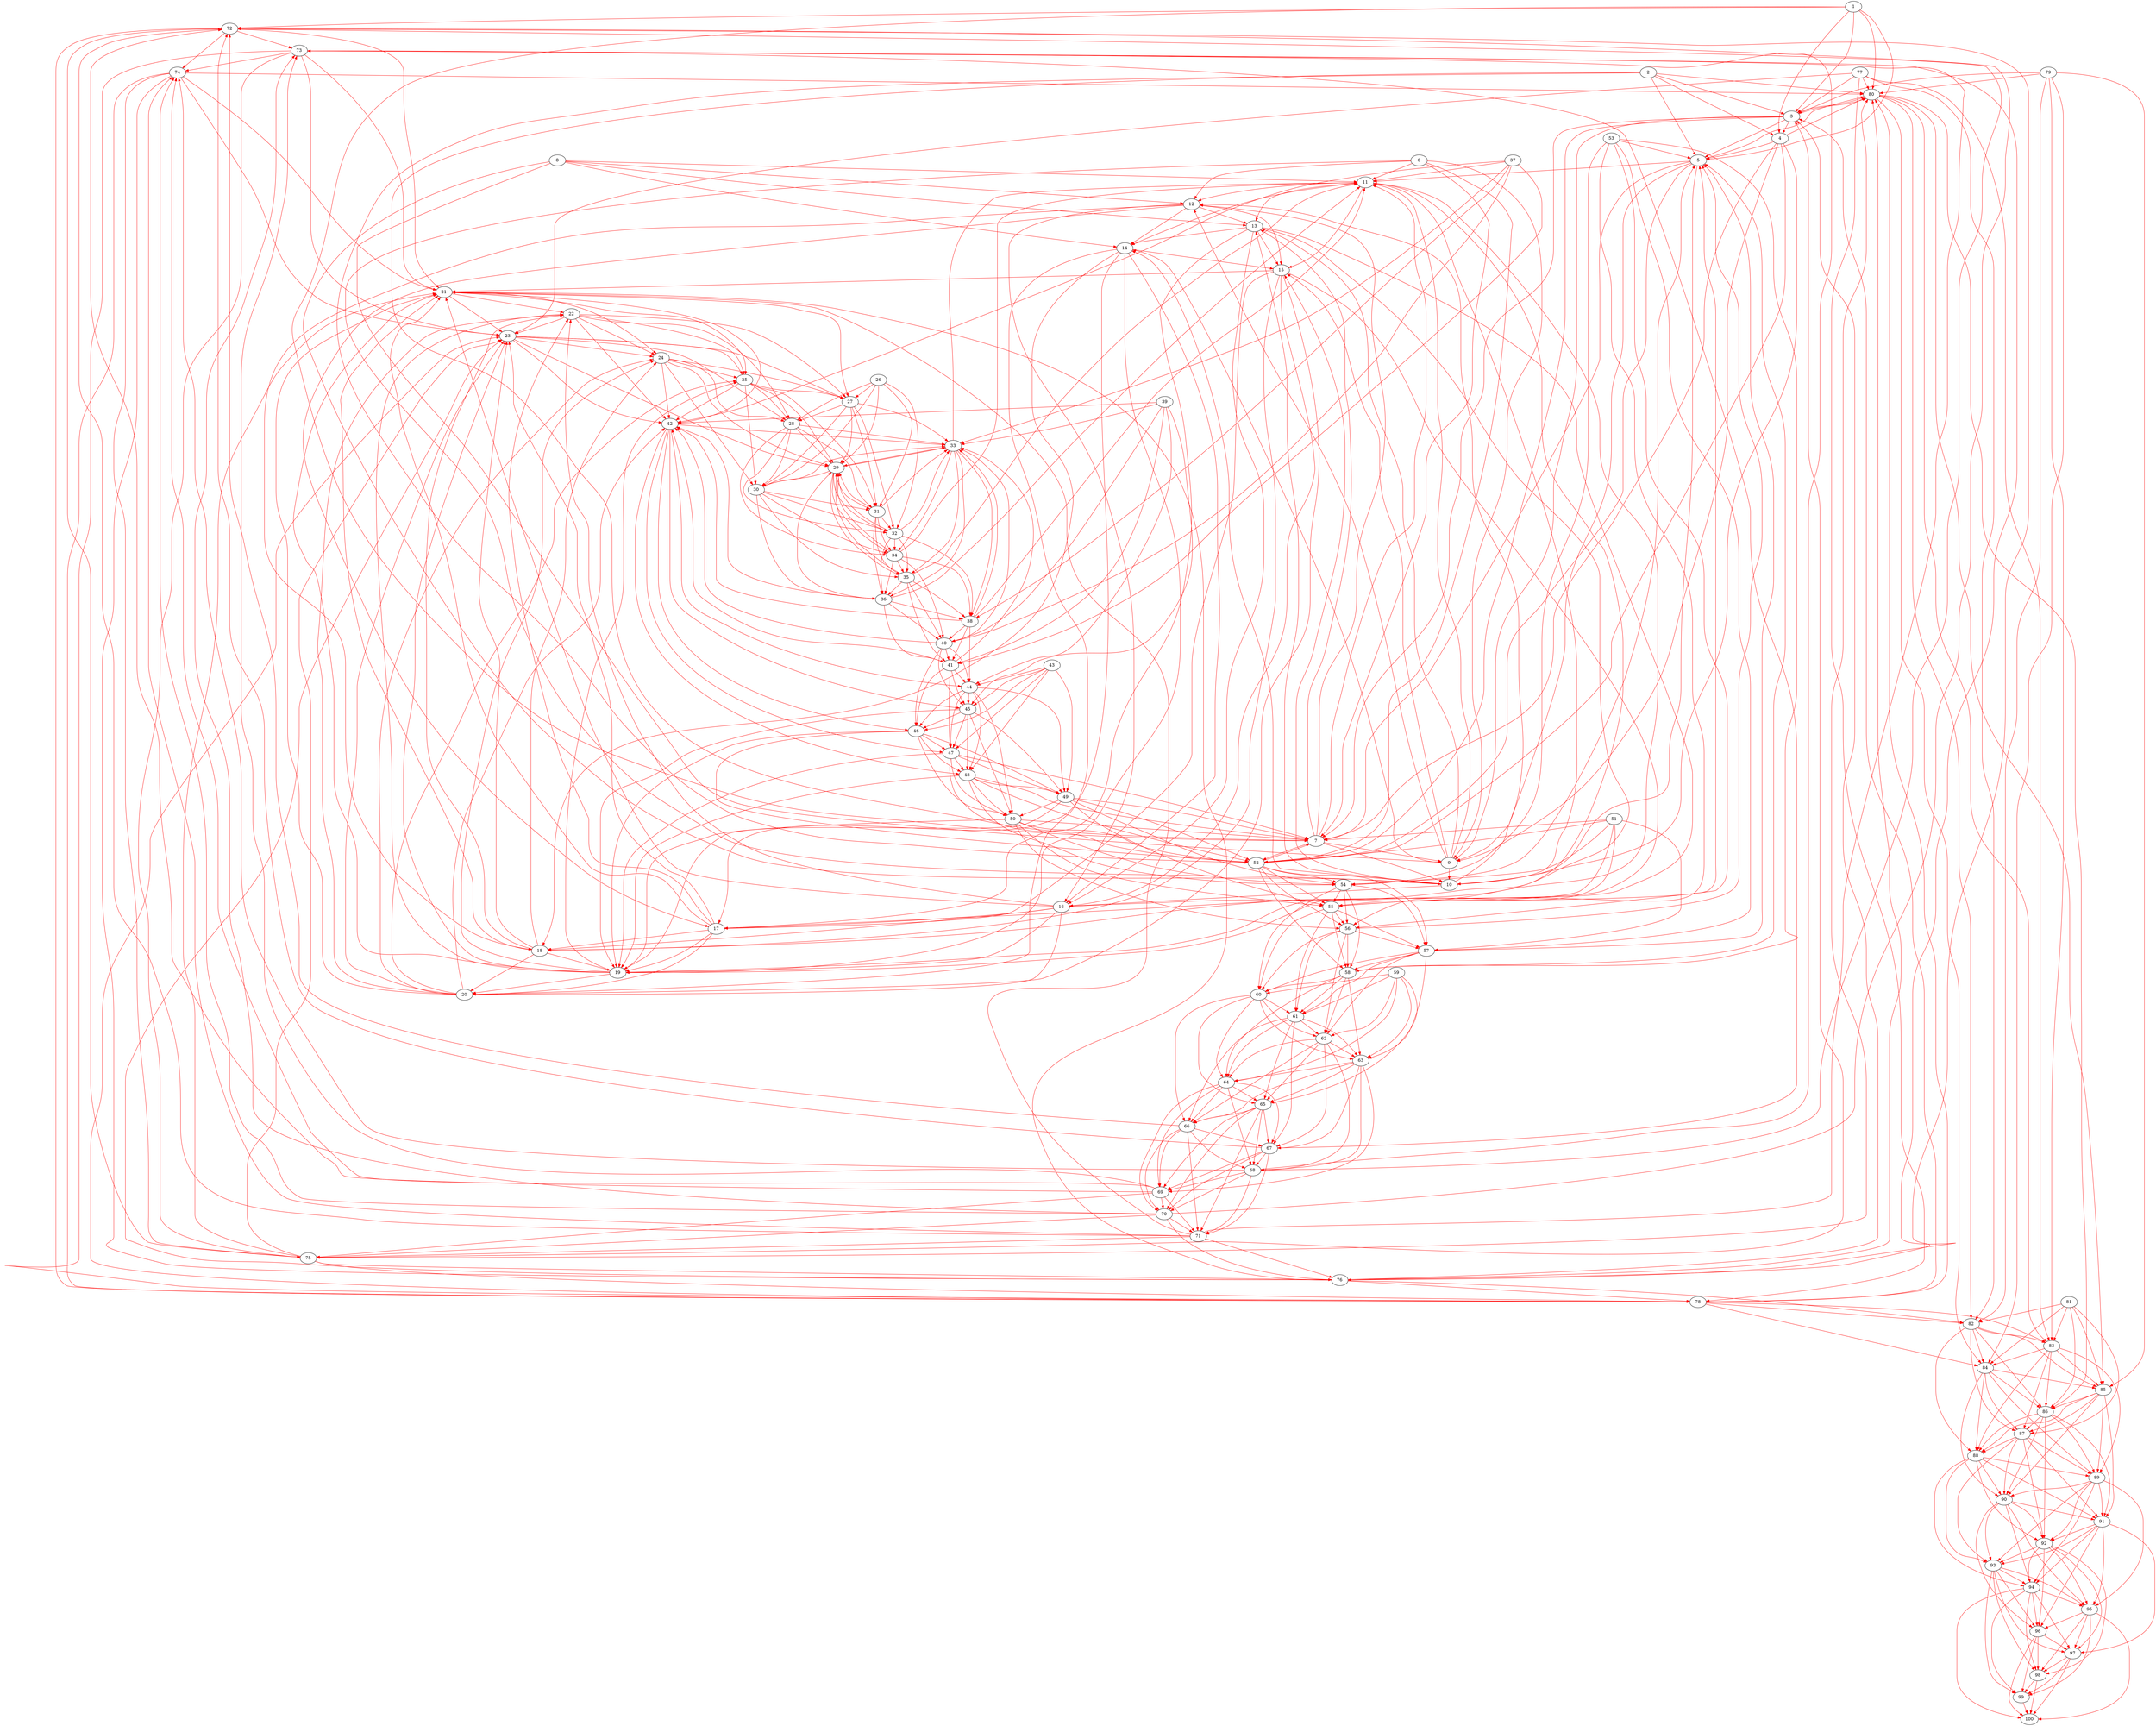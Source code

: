 digraph g {
edge [color=red]
  1 -> 72
  1 -> 3
  1 -> 4
  1 -> 5
  1 -> 80
  1 -> 7
  72 -> 73
  72 -> 74
  72 -> 75
  72 -> 76
  72 -> 21
  72 -> 78
  3 -> 4
  3 -> 5
  3 -> 80
  3 -> 7
  3 -> 52
  3 -> 9
  4 -> 5
  4 -> 80
  4 -> 7
  4 -> 52
  4 -> 9
  4 -> 10
  5 -> 80
  5 -> 7
  5 -> 52
  5 -> 9
  5 -> 10
  5 -> 11
  80 -> 3
  80 -> 82
  80 -> 83
  80 -> 84
  80 -> 85
  80 -> 86
  7 -> 52
  7 -> 9
  7 -> 10
  7 -> 11
  7 -> 12
  7 -> 13
  2 -> 3
  2 -> 4
  2 -> 5
  2 -> 80
  2 -> 7
  2 -> 52
  52 -> 7
  52 -> 54
  52 -> 55
  52 -> 56
  52 -> 57
  52 -> 58
  9 -> 10
  9 -> 11
  9 -> 12
  9 -> 13
  9 -> 14
  9 -> 15
  10 -> 11
  10 -> 12
  10 -> 13
  10 -> 14
  10 -> 15
  10 -> 16
  11 -> 12
  11 -> 13
  11 -> 14
  11 -> 15
  11 -> 16
  11 -> 17
  6 -> 7
  6 -> 52
  6 -> 9
  6 -> 10
  6 -> 11
  6 -> 12
  12 -> 13
  12 -> 14
  12 -> 15
  12 -> 16
  12 -> 17
  12 -> 18
  13 -> 14
  13 -> 15
  13 -> 16
  13 -> 17
  13 -> 18
  13 -> 19
  8 -> 9
  8 -> 10
  8 -> 11
  8 -> 12
  8 -> 13
  8 -> 14
  14 -> 15
  14 -> 16
  14 -> 17
  14 -> 18
  14 -> 19
  14 -> 20
  15 -> 16
  15 -> 17
  15 -> 18
  15 -> 19
  15 -> 20
  15 -> 21
  16 -> 17
  16 -> 18
  16 -> 19
  16 -> 20
  16 -> 21
  16 -> 22
  17 -> 18
  17 -> 19
  17 -> 20
  17 -> 21
  17 -> 22
  17 -> 23
  18 -> 19
  18 -> 20
  18 -> 21
  18 -> 22
  18 -> 23
  18 -> 24
  19 -> 20
  19 -> 21
  19 -> 22
  19 -> 23
  19 -> 24
  19 -> 25
  20 -> 21
  20 -> 22
  20 -> 23
  20 -> 24
  20 -> 25
  20 -> 42
  21 -> 22
  21 -> 23
  21 -> 24
  21 -> 25
  21 -> 42
  21 -> 27
  22 -> 23
  22 -> 24
  22 -> 25
  22 -> 42
  22 -> 27
  22 -> 28
  23 -> 24
  23 -> 25
  23 -> 42
  23 -> 27
  23 -> 28
  23 -> 29
  24 -> 25
  24 -> 42
  24 -> 27
  24 -> 28
  24 -> 29
  24 -> 30
  25 -> 42
  25 -> 27
  25 -> 28
  25 -> 29
  25 -> 30
  25 -> 31
  42 -> 33
  42 -> 44
  42 -> 45
  42 -> 46
  42 -> 47
  42 -> 48
  27 -> 28
  27 -> 29
  27 -> 30
  27 -> 31
  27 -> 32
  27 -> 33
  28 -> 29
  28 -> 30
  28 -> 31
  28 -> 32
  28 -> 33
  28 -> 34
  29 -> 30
  29 -> 31
  29 -> 32
  29 -> 33
  29 -> 34
  29 -> 35
  30 -> 31
  30 -> 32
  30 -> 33
  30 -> 34
  30 -> 35
  30 -> 36
  31 -> 32
  31 -> 33
  31 -> 34
  31 -> 35
  31 -> 36
  31 -> 29
  26 -> 27
  26 -> 28
  26 -> 29
  26 -> 30
  26 -> 31
  26 -> 32
  32 -> 33
  32 -> 34
  32 -> 35
  32 -> 36
  32 -> 29
  32 -> 38
  33 -> 34
  33 -> 35
  33 -> 36
  33 -> 29
  33 -> 38
  33 -> 11
  34 -> 35
  34 -> 36
  34 -> 29
  34 -> 38
  34 -> 11
  34 -> 40
  35 -> 36
  35 -> 29
  35 -> 38
  35 -> 11
  35 -> 40
  35 -> 41
  36 -> 29
  36 -> 38
  36 -> 11
  36 -> 40
  36 -> 41
  36 -> 42
  38 -> 11
  38 -> 40
  38 -> 41
  38 -> 42
  38 -> 33
  38 -> 44
  40 -> 41
  40 -> 42
  40 -> 33
  40 -> 44
  40 -> 45
  40 -> 46
  41 -> 42
  41 -> 33
  41 -> 44
  41 -> 45
  41 -> 46
  41 -> 47
  37 -> 38
  37 -> 11
  37 -> 40
  37 -> 41
  37 -> 42
  37 -> 33
  44 -> 45
  44 -> 46
  44 -> 47
  44 -> 48
  44 -> 49
  44 -> 50
  39 -> 40
  39 -> 41
  39 -> 42
  39 -> 33
  39 -> 44
  39 -> 45
  45 -> 46
  45 -> 47
  45 -> 48
  45 -> 49
  45 -> 50
  45 -> 19
  46 -> 47
  46 -> 48
  46 -> 49
  46 -> 50
  46 -> 19
  46 -> 52
  47 -> 48
  47 -> 49
  47 -> 50
  47 -> 19
  47 -> 52
  47 -> 7
  48 -> 49
  48 -> 50
  48 -> 19
  48 -> 52
  48 -> 7
  48 -> 54
  43 -> 44
  43 -> 45
  43 -> 46
  43 -> 47
  43 -> 48
  43 -> 49
  49 -> 50
  49 -> 19
  49 -> 52
  49 -> 7
  49 -> 54
  49 -> 55
  50 -> 19
  50 -> 52
  50 -> 7
  50 -> 54
  50 -> 55
  50 -> 56
  54 -> 55
  54 -> 56
  54 -> 57
  54 -> 58
  54 -> 5
  54 -> 60
  55 -> 56
  55 -> 57
  55 -> 58
  55 -> 5
  55 -> 60
  55 -> 61
  56 -> 57
  56 -> 58
  56 -> 5
  56 -> 60
  56 -> 61
  56 -> 62
  51 -> 52
  51 -> 7
  51 -> 54
  51 -> 55
  51 -> 56
  51 -> 57
  57 -> 58
  57 -> 5
  57 -> 60
  57 -> 61
  57 -> 62
  57 -> 63
  58 -> 5
  58 -> 60
  58 -> 61
  58 -> 62
  58 -> 63
  58 -> 64
  53 -> 54
  53 -> 55
  53 -> 56
  53 -> 57
  53 -> 58
  53 -> 5
  60 -> 61
  60 -> 62
  60 -> 63
  60 -> 64
  60 -> 65
  60 -> 66
  61 -> 62
  61 -> 63
  61 -> 64
  61 -> 65
  61 -> 66
  61 -> 67
  62 -> 63
  62 -> 64
  62 -> 65
  62 -> 66
  62 -> 67
  62 -> 68
  63 -> 64
  63 -> 65
  63 -> 66
  63 -> 67
  63 -> 68
  63 -> 69
  64 -> 65
  64 -> 66
  64 -> 67
  64 -> 68
  64 -> 69
  64 -> 70
  59 -> 60
  59 -> 61
  59 -> 62
  59 -> 63
  59 -> 64
  59 -> 65
  65 -> 66
  65 -> 67
  65 -> 68
  65 -> 69
  65 -> 70
  65 -> 71
  66 -> 67
  66 -> 68
  66 -> 69
  66 -> 70
  66 -> 71
  66 -> 72
  67 -> 68
  67 -> 69
  67 -> 70
  67 -> 71
  67 -> 72
  67 -> 73
  68 -> 69
  68 -> 70
  68 -> 71
  68 -> 72
  68 -> 73
  68 -> 74
  69 -> 70
  69 -> 71
  69 -> 72
  69 -> 73
  69 -> 74
  69 -> 75
  70 -> 71
  70 -> 72
  70 -> 73
  70 -> 74
  70 -> 75
  70 -> 76
  71 -> 72
  71 -> 73
  71 -> 74
  71 -> 75
  71 -> 76
  71 -> 21
  73 -> 74
  73 -> 75
  73 -> 76
  73 -> 21
  73 -> 78
  73 -> 23
  74 -> 75
  74 -> 76
  74 -> 21
  74 -> 78
  74 -> 23
  74 -> 80
  75 -> 76
  75 -> 21
  75 -> 78
  75 -> 23
  75 -> 80
  75 -> 3
  76 -> 21
  76 -> 78
  76 -> 23
  76 -> 80
  76 -> 3
  76 -> 82
  78 -> 23
  78 -> 80
  78 -> 3
  78 -> 82
  78 -> 83
  78 -> 84
  82 -> 83
  82 -> 84
  82 -> 85
  82 -> 86
  82 -> 87
  82 -> 88
  77 -> 78
  77 -> 23
  77 -> 80
  77 -> 3
  77 -> 82
  77 -> 83
  83 -> 84
  83 -> 85
  83 -> 86
  83 -> 87
  83 -> 88
  83 -> 89
  84 -> 85
  84 -> 86
  84 -> 87
  84 -> 88
  84 -> 89
  84 -> 90
  79 -> 80
  79 -> 3
  79 -> 82
  79 -> 83
  79 -> 84
  79 -> 85
  85 -> 86
  85 -> 87
  85 -> 88
  85 -> 89
  85 -> 90
  85 -> 91
  86 -> 87
  86 -> 88
  86 -> 89
  86 -> 90
  86 -> 91
  86 -> 92
  81 -> 82
  81 -> 83
  81 -> 84
  81 -> 85
  81 -> 86
  81 -> 87
  87 -> 88
  87 -> 89
  87 -> 90
  87 -> 91
  87 -> 92
  87 -> 93
  88 -> 89
  88 -> 90
  88 -> 91
  88 -> 92
  88 -> 93
  88 -> 94
  89 -> 90
  89 -> 91
  89 -> 92
  89 -> 93
  89 -> 94
  89 -> 95
  90 -> 91
  90 -> 92
  90 -> 93
  90 -> 94
  90 -> 95
  90 -> 96
  91 -> 92
  91 -> 93
  91 -> 94
  91 -> 95
  91 -> 96
  91 -> 97
  92 -> 93
  92 -> 94
  92 -> 95
  92 -> 96
  92 -> 97
  92 -> 98
  93 -> 94
  93 -> 95
  93 -> 96
  93 -> 97
  93 -> 98
  93 -> 99
  94 -> 95
  94 -> 96
  94 -> 97
  94 -> 98
  94 -> 99
  94 -> 100
  95 -> 96
  95 -> 97
  95 -> 98
  95 -> 99
  95 -> 100
  96 -> 97
  96 -> 98
  96 -> 99
  96 -> 100
  97 -> 98
  97 -> 99
  97 -> 100
  98 -> 99
  98 -> 100
  99 -> 100
}
